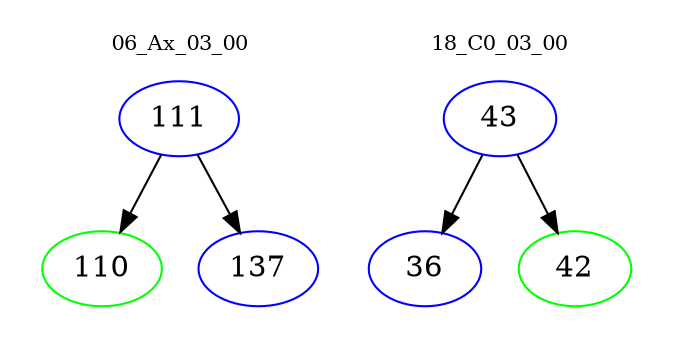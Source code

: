 digraph{
subgraph cluster_0 {
color = white
label = "06_Ax_03_00";
fontsize=10;
T0_111 [label="111", color="blue"]
T0_111 -> T0_110 [color="black"]
T0_110 [label="110", color="green"]
T0_111 -> T0_137 [color="black"]
T0_137 [label="137", color="blue"]
}
subgraph cluster_1 {
color = white
label = "18_C0_03_00";
fontsize=10;
T1_43 [label="43", color="blue"]
T1_43 -> T1_36 [color="black"]
T1_36 [label="36", color="blue"]
T1_43 -> T1_42 [color="black"]
T1_42 [label="42", color="green"]
}
}
